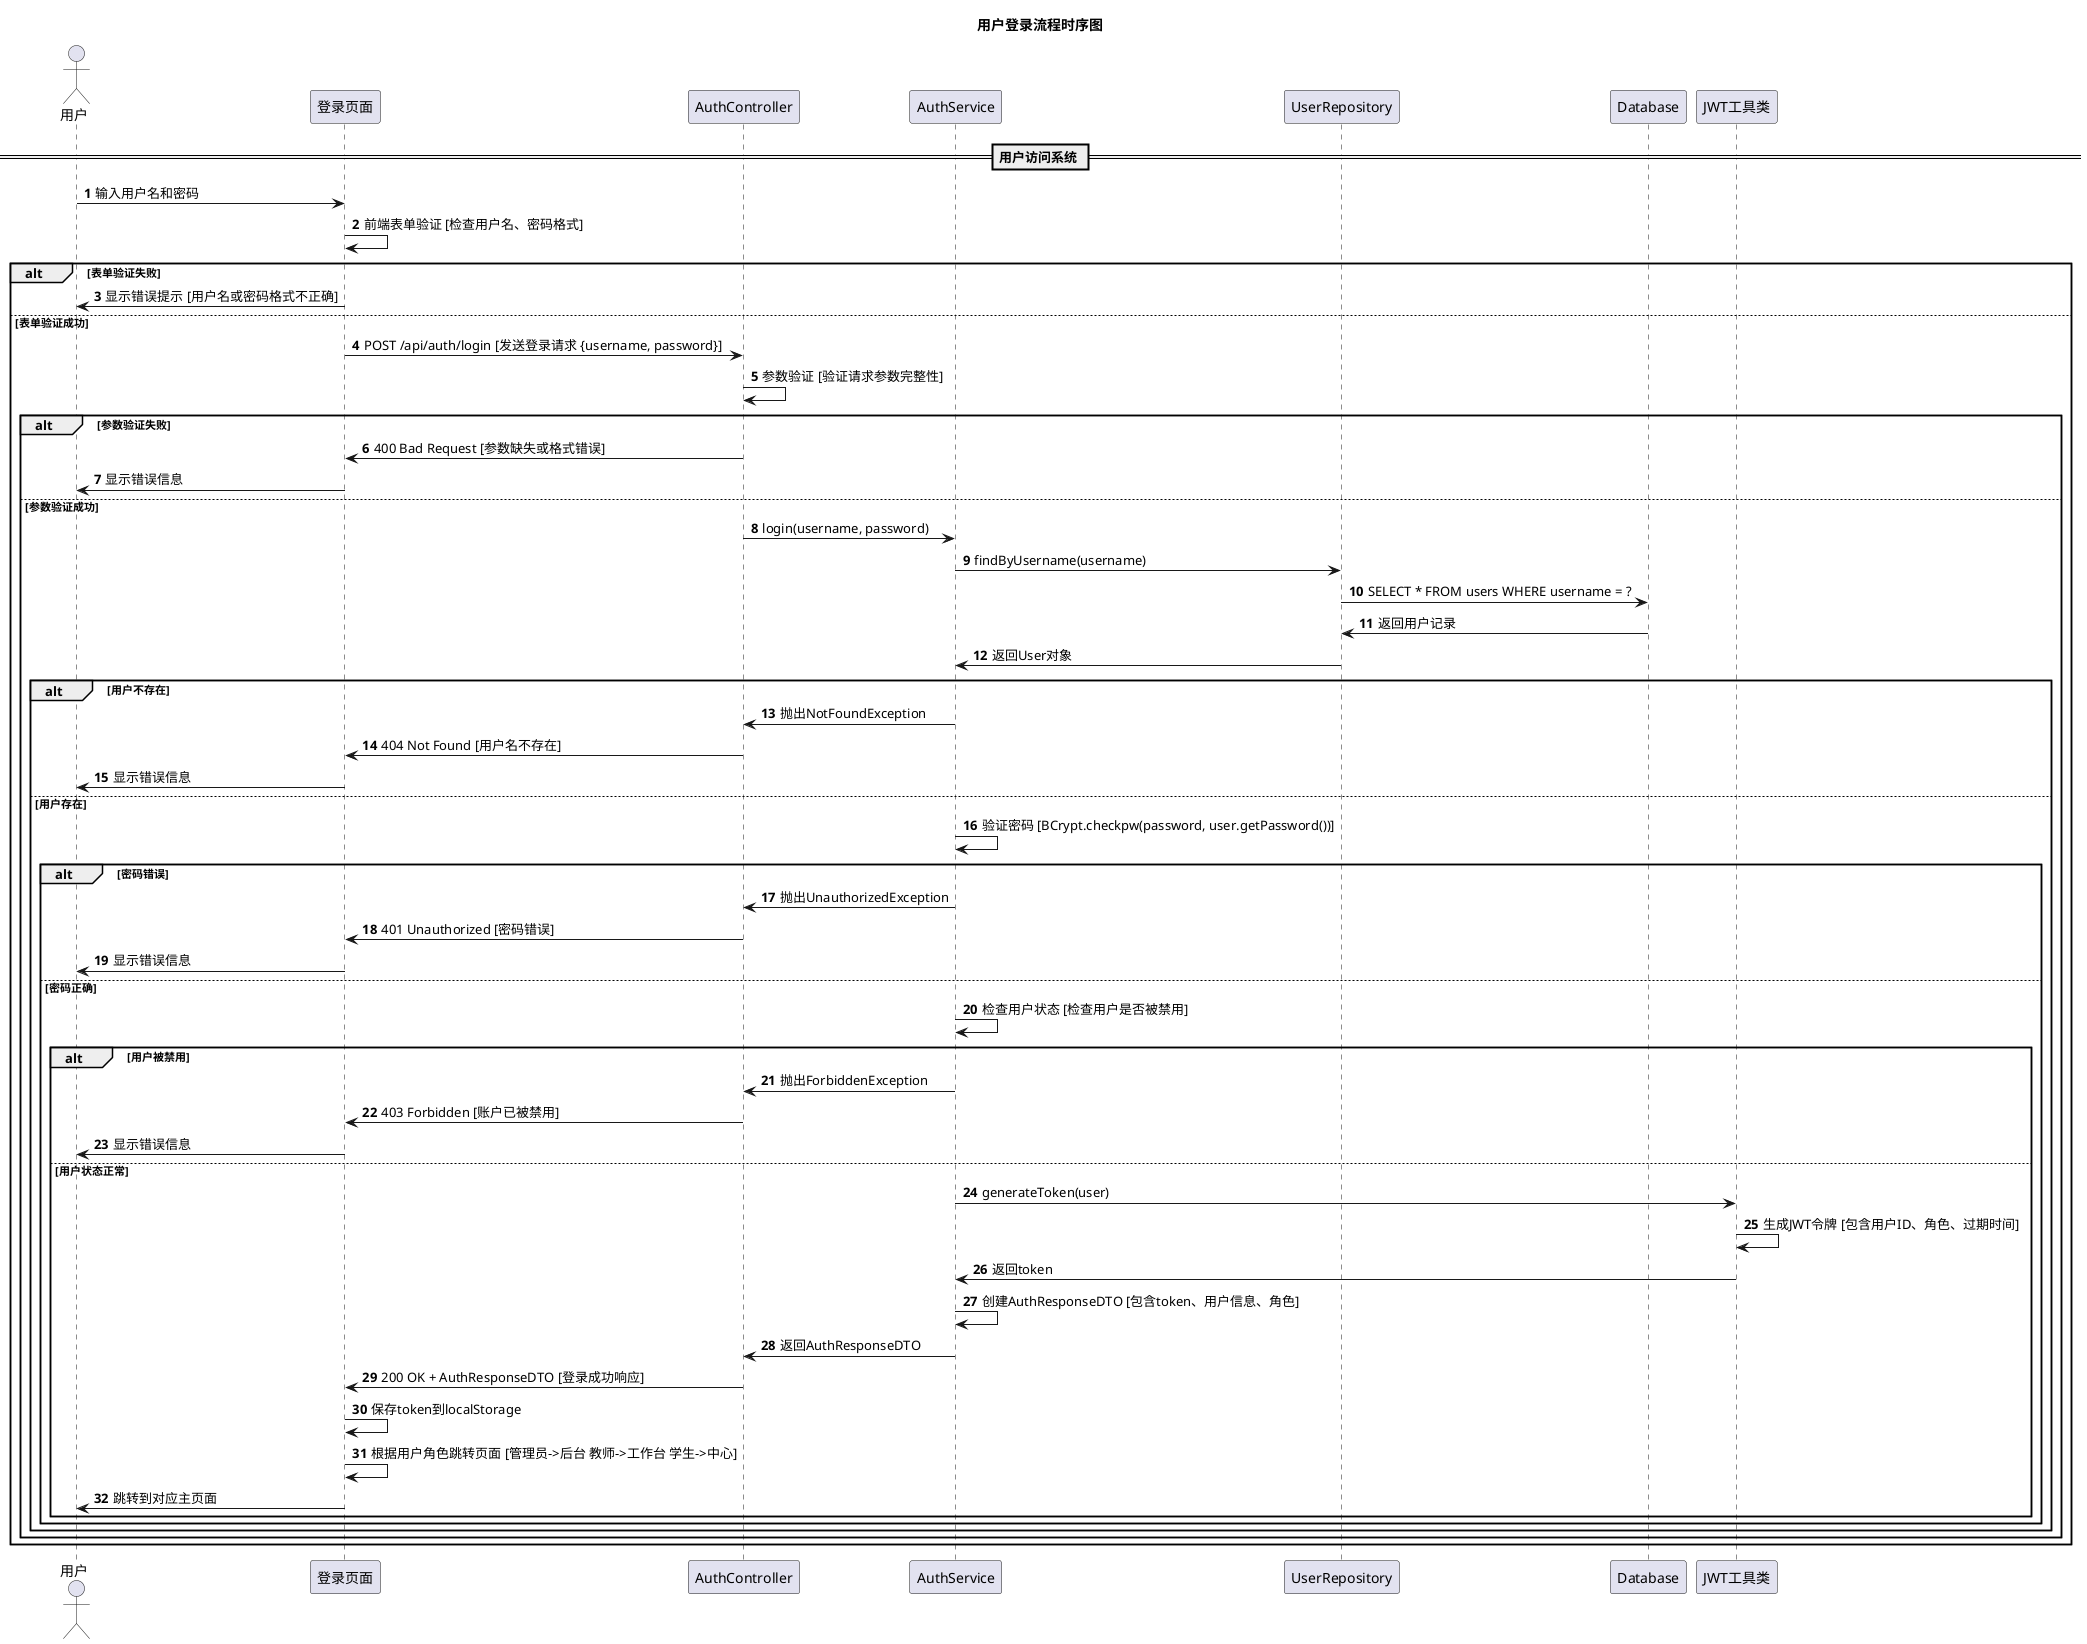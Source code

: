 @startuml 用户登录时序图
title 用户登录流程时序图

actor 用户 as U
participant "登录页面" as LP
participant "AuthController" as AC
participant "AuthService" as AS
participant "UserRepository" as UR
participant "Database" as DB
participant "JWT工具类" as JWT

autonumber

== 用户访问系统 ==
U -> LP: 输入用户名和密码
LP -> LP: 前端表单验证 [检查用户名、密码格式]

alt 表单验证失败
    LP -> U: 显示错误提示 [用户名或密码格式不正确]
else 表单验证成功
    LP -> AC: POST /api/auth/login [发送登录请求 {username, password}]
    AC -> AC: 参数验证 [验证请求参数完整性]
    
    alt 参数验证失败
        AC -> LP: 400 Bad Request [参数缺失或格式错误]
        LP -> U: 显示错误信息
    else 参数验证成功
        AC -> AS: login(username, password)
        AS -> UR: findByUsername(username)
        UR -> DB: SELECT * FROM users WHERE username = ?
        DB -> UR: 返回用户记录
        UR -> AS: 返回User对象
        
        alt 用户不存在
            AS -> AC: 抛出NotFoundException
            AC -> LP: 404 Not Found [用户名不存在]
            LP -> U: 显示错误信息
        else 用户存在
            AS -> AS: 验证密码 [BCrypt.checkpw(password, user.getPassword())]
            
            alt 密码错误
                AS -> AC: 抛出UnauthorizedException
                AC -> LP: 401 Unauthorized [密码错误]
                LP -> U: 显示错误信息
            else 密码正确
                AS -> AS: 检查用户状态 [检查用户是否被禁用]
                
                alt 用户被禁用
                    AS -> AC: 抛出ForbiddenException
                    AC -> LP: 403 Forbidden [账户已被禁用]
                    LP -> U: 显示错误信息
                else 用户状态正常
                    AS -> JWT: generateToken(user)
                    JWT -> JWT: 生成JWT令牌 [包含用户ID、角色、过期时间]
                    JWT -> AS: 返回token
                    
                    AS -> AS: 创建AuthResponseDTO [包含token、用户信息、角色]
                    AS -> AC: 返回AuthResponseDTO
                    AC -> LP: 200 OK + AuthResponseDTO [登录成功响应]
                    
                    LP -> LP: 保存token到localStorage
                    LP -> LP: 根据用户角色跳转页面 [管理员->后台 教师->工作台 学生->中心]
                    LP -> U: 跳转到对应主页面
                end
            end
        end
    end
end

@enduml 